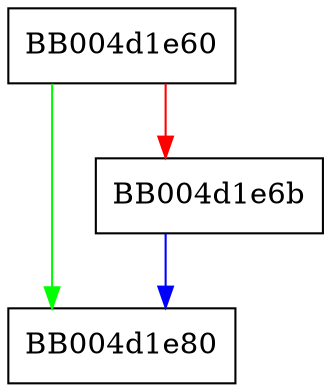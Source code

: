 digraph ossl_get_extension_type {
  node [shape="box"];
  graph [splines=ortho];
  BB004d1e60 -> BB004d1e80 [color="green"];
  BB004d1e60 -> BB004d1e6b [color="red"];
  BB004d1e6b -> BB004d1e80 [color="blue"];
}
